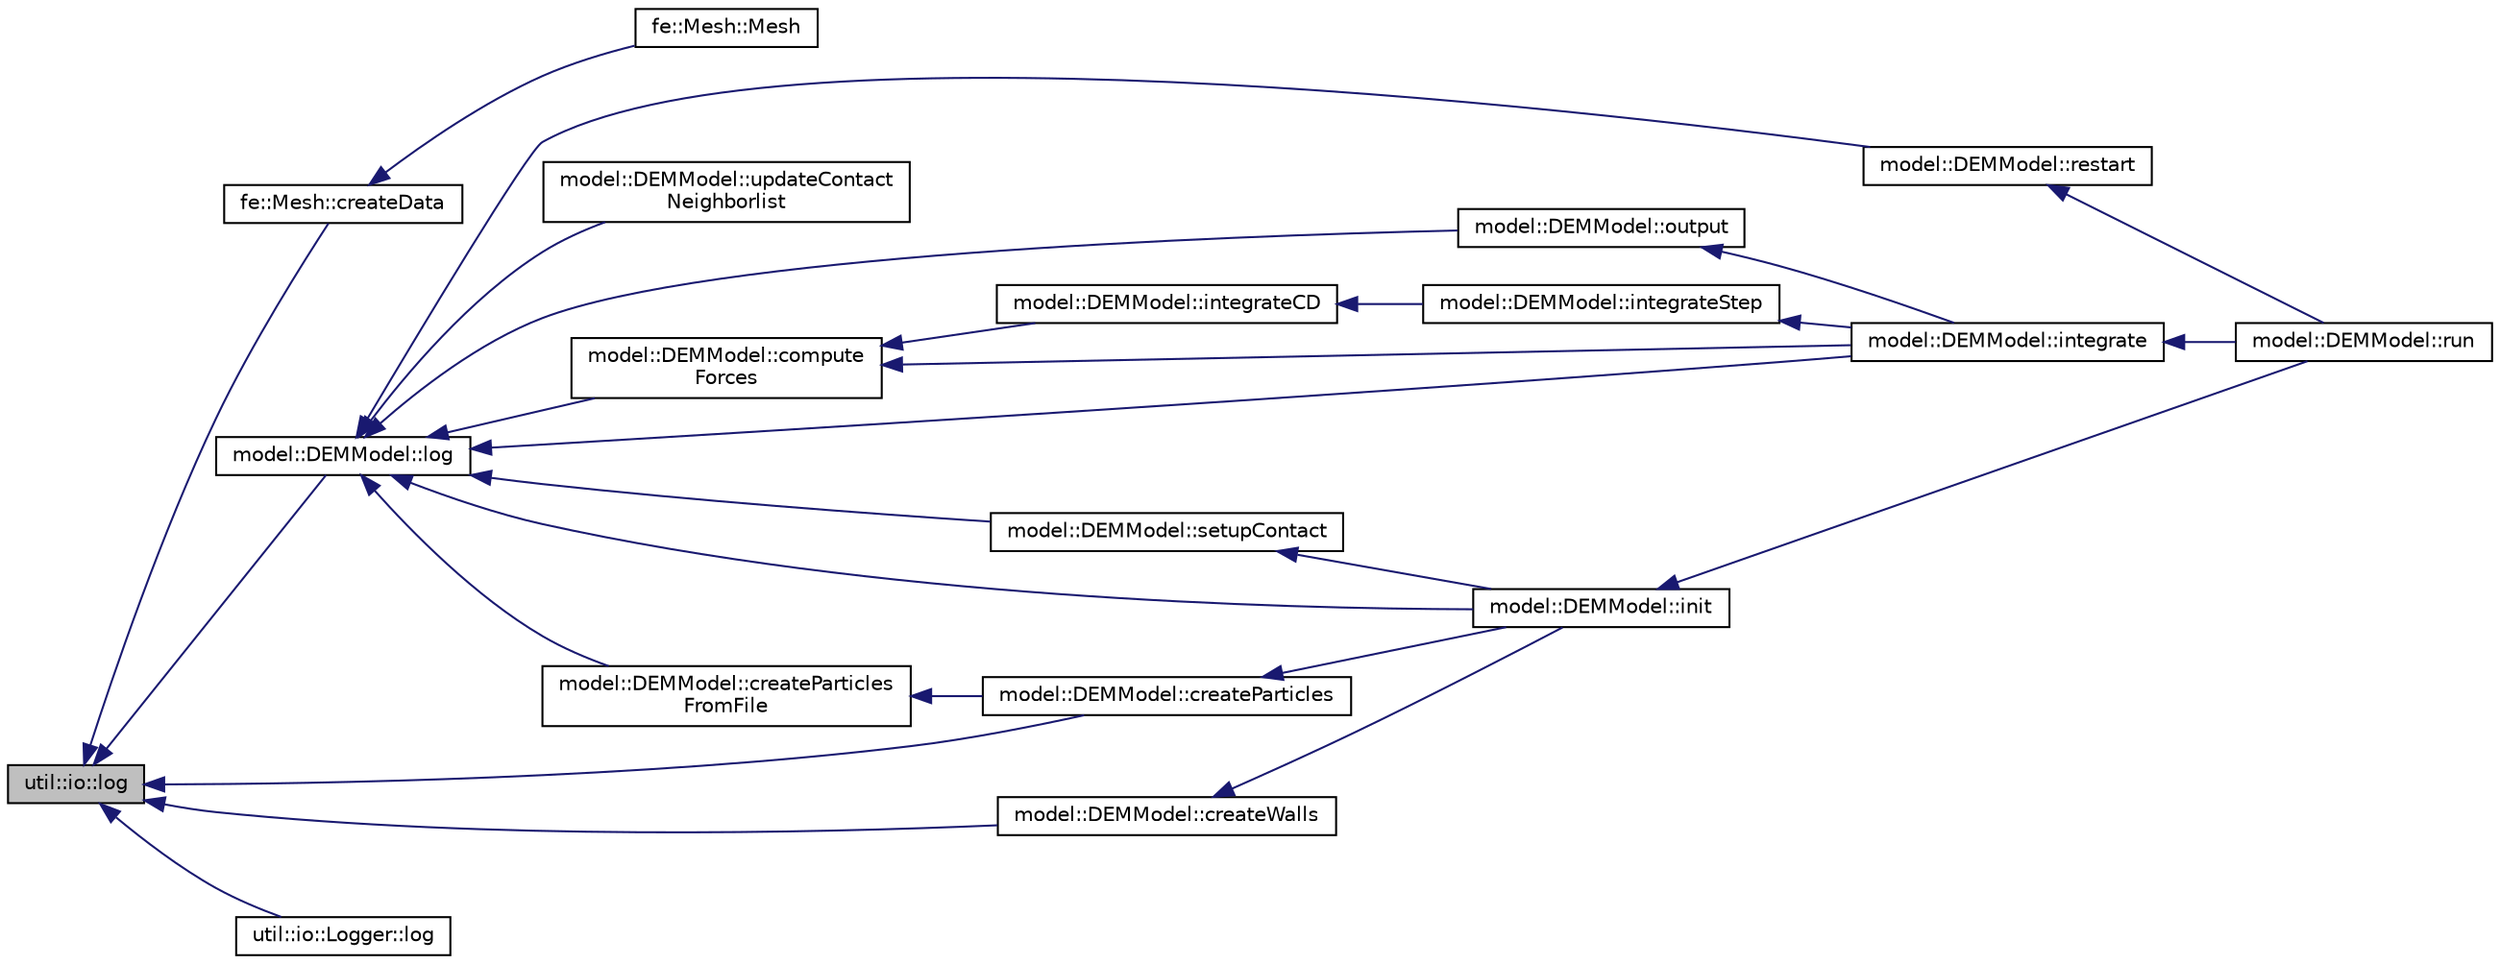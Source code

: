 digraph "util::io::log"
{
  edge [fontname="Helvetica",fontsize="10",labelfontname="Helvetica",labelfontsize="10"];
  node [fontname="Helvetica",fontsize="10",shape=record];
  rankdir="LR";
  Node129 [label="util::io::log",height=0.2,width=0.4,color="black", fillcolor="grey75", style="filled", fontcolor="black"];
  Node129 -> Node130 [dir="back",color="midnightblue",fontsize="10",style="solid",fontname="Helvetica"];
  Node130 [label="fe::Mesh::createData",height=0.2,width=0.4,color="black", fillcolor="white", style="filled",URL="$classfe_1_1Mesh.html#af19a12e75facdf38b898d4b627f3e5d1",tooltip="Reads mesh data from the file and populates other data. "];
  Node130 -> Node131 [dir="back",color="midnightblue",fontsize="10",style="solid",fontname="Helvetica"];
  Node131 [label="fe::Mesh::Mesh",height=0.2,width=0.4,color="black", fillcolor="white", style="filled",URL="$classfe_1_1Mesh.html#a0041afbb7d7e94bfb01c108e460196fb",tooltip="Constructor. "];
  Node129 -> Node132 [dir="back",color="midnightblue",fontsize="10",style="solid",fontname="Helvetica"];
  Node132 [label="model::DEMModel::createParticles",height=0.2,width=0.4,color="black", fillcolor="white", style="filled",URL="$classmodel_1_1DEMModel.html#ae822c44f4719cc125181b9e3b9d60fba",tooltip="Creates particles in a given container. "];
  Node132 -> Node133 [dir="back",color="midnightblue",fontsize="10",style="solid",fontname="Helvetica"];
  Node133 [label="model::DEMModel::init",height=0.2,width=0.4,color="black", fillcolor="white", style="filled",URL="$classmodel_1_1DEMModel.html#a934129b5f683dc4ce250b8c9a6fc9228",tooltip="Initialize remaining data members. "];
  Node133 -> Node134 [dir="back",color="midnightblue",fontsize="10",style="solid",fontname="Helvetica"];
  Node134 [label="model::DEMModel::run",height=0.2,width=0.4,color="black", fillcolor="white", style="filled",URL="$classmodel_1_1DEMModel.html#ae8eba7a12449983fa10d07e3b7374512",tooltip="Main driver to simulate. "];
  Node129 -> Node135 [dir="back",color="midnightblue",fontsize="10",style="solid",fontname="Helvetica"];
  Node135 [label="model::DEMModel::createWalls",height=0.2,width=0.4,color="black", fillcolor="white", style="filled",URL="$classmodel_1_1DEMModel.html#a50dfdbd6223f0fa628129138a5855759",tooltip="Creates walls. "];
  Node135 -> Node133 [dir="back",color="midnightblue",fontsize="10",style="solid",fontname="Helvetica"];
  Node129 -> Node136 [dir="back",color="midnightblue",fontsize="10",style="solid",fontname="Helvetica"];
  Node136 [label="model::DEMModel::log",height=0.2,width=0.4,color="black", fillcolor="white", style="filled",URL="$classmodel_1_1DEMModel.html#af734f90bd93d53ea0c6f05ef4882fc30"];
  Node136 -> Node137 [dir="back",color="midnightblue",fontsize="10",style="solid",fontname="Helvetica"];
  Node137 [label="model::DEMModel::compute\lForces",height=0.2,width=0.4,color="black", fillcolor="white", style="filled",URL="$classmodel_1_1DEMModel.html#aa6280fa8bb694b07e3d7867f618660ca",tooltip="Computes peridynamic forces and contact forces. "];
  Node137 -> Node138 [dir="back",color="midnightblue",fontsize="10",style="solid",fontname="Helvetica"];
  Node138 [label="model::DEMModel::integrate",height=0.2,width=0.4,color="black", fillcolor="white", style="filled",URL="$classmodel_1_1DEMModel.html#a209921f6ad32b4f193c25d7923c7e25c",tooltip="Perform time integration. "];
  Node138 -> Node134 [dir="back",color="midnightblue",fontsize="10",style="solid",fontname="Helvetica"];
  Node137 -> Node139 [dir="back",color="midnightblue",fontsize="10",style="solid",fontname="Helvetica"];
  Node139 [label="model::DEMModel::integrateCD",height=0.2,width=0.4,color="black", fillcolor="white", style="filled",URL="$classmodel_1_1DEMModel.html#abd7dd108a6c28579f46f4782e95d2ff6",tooltip="Perform time integration using central-difference scheme. "];
  Node139 -> Node140 [dir="back",color="midnightblue",fontsize="10",style="solid",fontname="Helvetica"];
  Node140 [label="model::DEMModel::integrateStep",height=0.2,width=0.4,color="black", fillcolor="white", style="filled",URL="$classmodel_1_1DEMModel.html#a482cc830bfc95a67f6c3c9e22999a115",tooltip="Performs one time step. "];
  Node140 -> Node138 [dir="back",color="midnightblue",fontsize="10",style="solid",fontname="Helvetica"];
  Node136 -> Node141 [dir="back",color="midnightblue",fontsize="10",style="solid",fontname="Helvetica"];
  Node141 [label="model::DEMModel::createParticles\lFromFile",height=0.2,width=0.4,color="black", fillcolor="white", style="filled",URL="$classmodel_1_1DEMModel.html#a90df14f82a946d4f558efae30240f15e",tooltip="Creates particles in a Hexagonal arrangement. "];
  Node141 -> Node132 [dir="back",color="midnightblue",fontsize="10",style="solid",fontname="Helvetica"];
  Node136 -> Node133 [dir="back",color="midnightblue",fontsize="10",style="solid",fontname="Helvetica"];
  Node136 -> Node138 [dir="back",color="midnightblue",fontsize="10",style="solid",fontname="Helvetica"];
  Node136 -> Node142 [dir="back",color="midnightblue",fontsize="10",style="solid",fontname="Helvetica"];
  Node142 [label="model::DEMModel::output",height=0.2,width=0.4,color="black", fillcolor="white", style="filled",URL="$classmodel_1_1DEMModel.html#a3652826a385051497907774640ed2044",tooltip="Output the snapshot of data at current time step. "];
  Node142 -> Node138 [dir="back",color="midnightblue",fontsize="10",style="solid",fontname="Helvetica"];
  Node136 -> Node143 [dir="back",color="midnightblue",fontsize="10",style="solid",fontname="Helvetica"];
  Node143 [label="model::DEMModel::restart",height=0.2,width=0.4,color="black", fillcolor="white", style="filled",URL="$classmodel_1_1DEMModel.html#ab194487ad25d52e075e3eb06ae075029",tooltip="Restarts the simulation from previous state. "];
  Node143 -> Node134 [dir="back",color="midnightblue",fontsize="10",style="solid",fontname="Helvetica"];
  Node136 -> Node144 [dir="back",color="midnightblue",fontsize="10",style="solid",fontname="Helvetica"];
  Node144 [label="model::DEMModel::setupContact",height=0.2,width=0.4,color="black", fillcolor="white", style="filled",URL="$classmodel_1_1DEMModel.html#a214e43cda5ec99caef8804bf83530037",tooltip="Creates particles in a given container. "];
  Node144 -> Node133 [dir="back",color="midnightblue",fontsize="10",style="solid",fontname="Helvetica"];
  Node136 -> Node145 [dir="back",color="midnightblue",fontsize="10",style="solid",fontname="Helvetica"];
  Node145 [label="model::DEMModel::updateContact\lNeighborlist",height=0.2,width=0.4,color="black", fillcolor="white", style="filled",URL="$classmodel_1_1DEMModel.html#a564305aad8d3372c9d84d97f31226398",tooltip="Creates neighborlist of particles. "];
  Node129 -> Node146 [dir="back",color="midnightblue",fontsize="10",style="solid",fontname="Helvetica"];
  Node146 [label="util::io::Logger::log",height=0.2,width=0.4,color="black", fillcolor="white", style="filled",URL="$classutil_1_1io_1_1Logger.html#a72e81ec263291a370aeb1402c4112f26",tooltip="Log the message. "];
}

